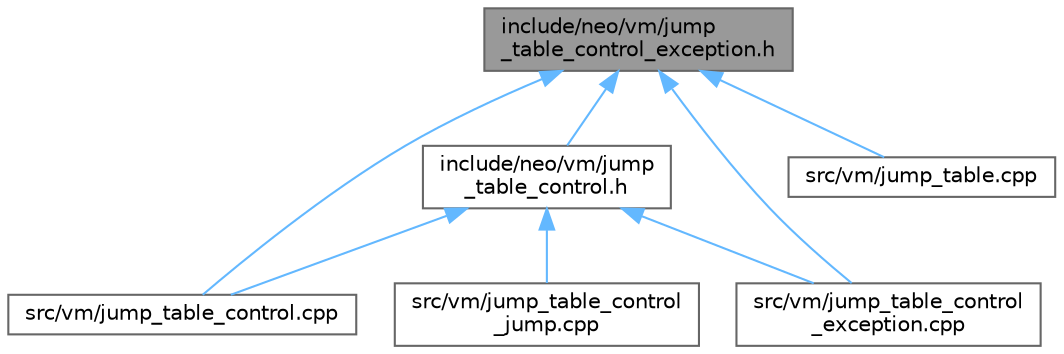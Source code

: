 digraph "include/neo/vm/jump_table_control_exception.h"
{
 // LATEX_PDF_SIZE
  bgcolor="transparent";
  edge [fontname=Helvetica,fontsize=10,labelfontname=Helvetica,labelfontsize=10];
  node [fontname=Helvetica,fontsize=10,shape=box,height=0.2,width=0.4];
  Node1 [id="Node000001",label="include/neo/vm/jump\l_table_control_exception.h",height=0.2,width=0.4,color="gray40", fillcolor="grey60", style="filled", fontcolor="black",tooltip=" "];
  Node1 -> Node2 [id="edge1_Node000001_Node000002",dir="back",color="steelblue1",style="solid",tooltip=" "];
  Node2 [id="Node000002",label="include/neo/vm/jump\l_table_control.h",height=0.2,width=0.4,color="grey40", fillcolor="white", style="filled",URL="$jump__table__control_8h.html",tooltip=" "];
  Node2 -> Node3 [id="edge2_Node000002_Node000003",dir="back",color="steelblue1",style="solid",tooltip=" "];
  Node3 [id="Node000003",label="src/vm/jump_table_control.cpp",height=0.2,width=0.4,color="grey40", fillcolor="white", style="filled",URL="$jump__table__control_8cpp.html",tooltip=" "];
  Node2 -> Node4 [id="edge3_Node000002_Node000004",dir="back",color="steelblue1",style="solid",tooltip=" "];
  Node4 [id="Node000004",label="src/vm/jump_table_control\l_exception.cpp",height=0.2,width=0.4,color="grey40", fillcolor="white", style="filled",URL="$jump__table__control__exception_8cpp.html",tooltip=" "];
  Node2 -> Node5 [id="edge4_Node000002_Node000005",dir="back",color="steelblue1",style="solid",tooltip=" "];
  Node5 [id="Node000005",label="src/vm/jump_table_control\l_jump.cpp",height=0.2,width=0.4,color="grey40", fillcolor="white", style="filled",URL="$jump__table__control__jump_8cpp.html",tooltip=" "];
  Node1 -> Node6 [id="edge5_Node000001_Node000006",dir="back",color="steelblue1",style="solid",tooltip=" "];
  Node6 [id="Node000006",label="src/vm/jump_table.cpp",height=0.2,width=0.4,color="grey40", fillcolor="white", style="filled",URL="$jump__table_8cpp.html",tooltip=" "];
  Node1 -> Node3 [id="edge6_Node000001_Node000003",dir="back",color="steelblue1",style="solid",tooltip=" "];
  Node1 -> Node4 [id="edge7_Node000001_Node000004",dir="back",color="steelblue1",style="solid",tooltip=" "];
}
